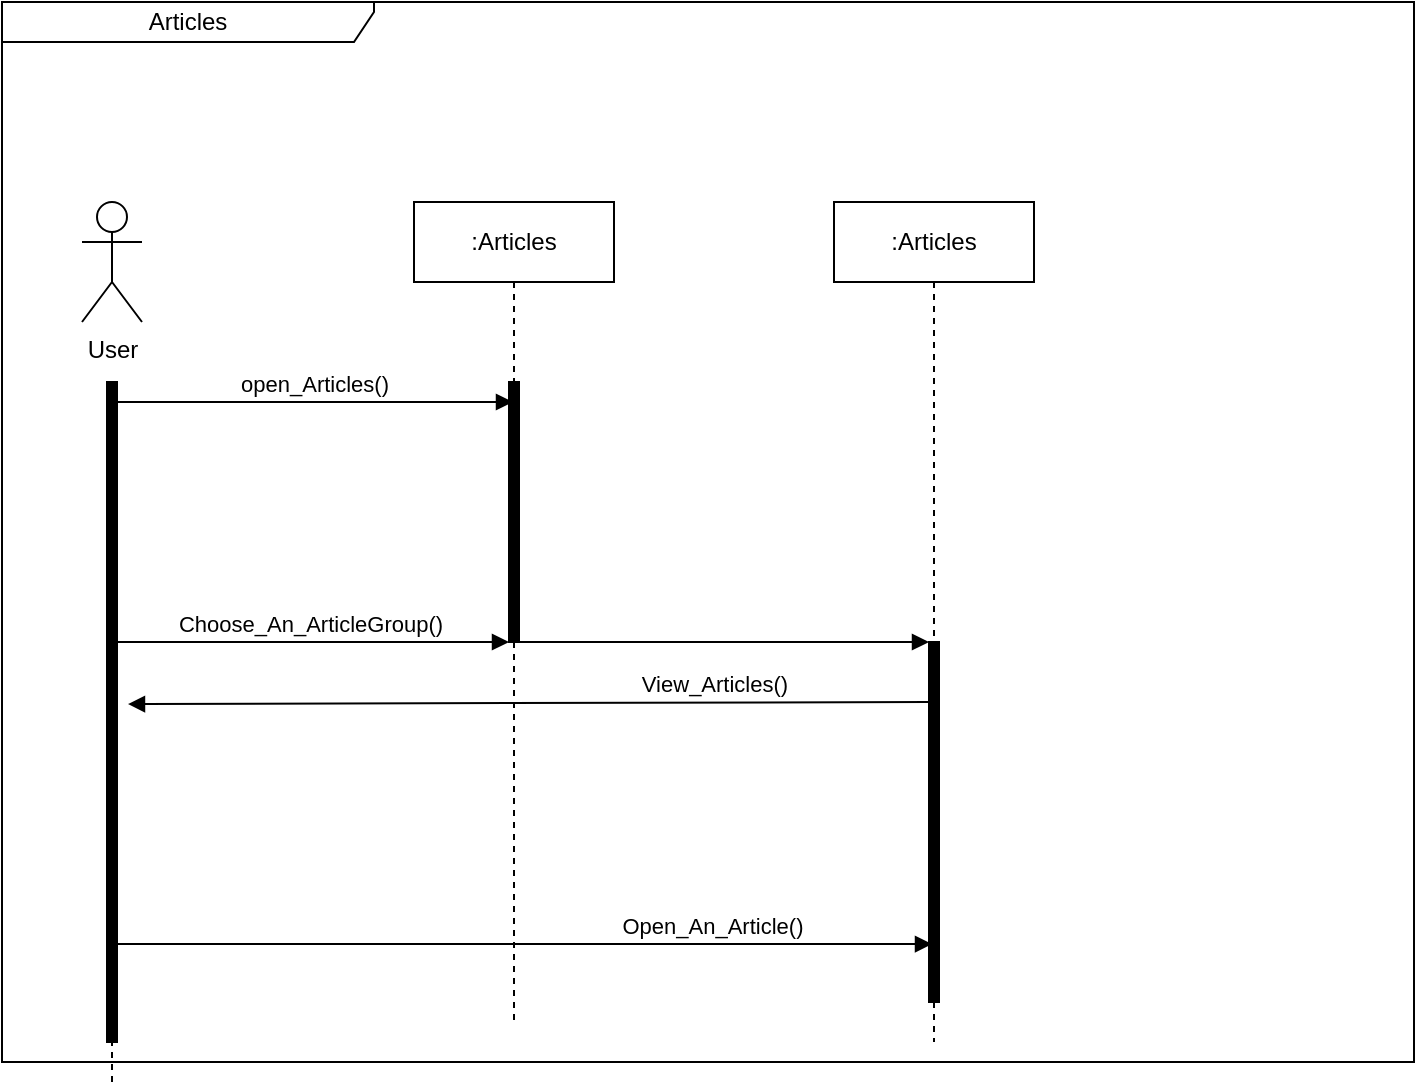 <mxfile version="21.2.3" type="device">
  <diagram name="Sayfa -1" id="KXNFNAzD82l4FM4D60sQ">
    <mxGraphModel dx="1050" dy="566" grid="1" gridSize="10" guides="1" tooltips="1" connect="1" arrows="1" fold="1" page="1" pageScale="1" pageWidth="827" pageHeight="1169" math="0" shadow="0">
      <root>
        <mxCell id="0" />
        <mxCell id="1" parent="0" />
        <mxCell id="zIGlHDeocK-FYwGrawx6-1" value="Articles" style="shape=umlFrame;whiteSpace=wrap;html=1;pointerEvents=0;recursiveResize=0;container=1;collapsible=0;width=186;height=20;" vertex="1" parent="1">
          <mxGeometry x="14" y="10" width="706" height="530" as="geometry" />
        </mxCell>
        <mxCell id="zIGlHDeocK-FYwGrawx6-2" value="&lt;div&gt;User&lt;/div&gt;&lt;div&gt;&lt;br&gt;&lt;/div&gt;" style="shape=umlActor;verticalLabelPosition=bottom;verticalAlign=top;html=1;outlineConnect=0;" vertex="1" parent="zIGlHDeocK-FYwGrawx6-1">
          <mxGeometry x="40" y="100" width="30" height="60" as="geometry" />
        </mxCell>
        <mxCell id="zIGlHDeocK-FYwGrawx6-3" value="" style="html=1;points=[];perimeter=orthogonalPerimeter;fillColor=strokeColor;align=left;verticalAlign=top;spacingLeft=10;" vertex="1" parent="zIGlHDeocK-FYwGrawx6-1">
          <mxGeometry x="253.5" y="190" width="5" height="130" as="geometry" />
        </mxCell>
        <mxCell id="zIGlHDeocK-FYwGrawx6-4" value="" style="html=1;verticalAlign=bottom;labelBackgroundColor=none;endArrow=none;endFill=0;rounded=0;dashed=1;" edge="1" parent="zIGlHDeocK-FYwGrawx6-1" source="zIGlHDeocK-FYwGrawx6-8">
          <mxGeometry width="160" relative="1" as="geometry">
            <mxPoint x="54.5" y="649" as="sourcePoint" />
            <mxPoint x="54.5" y="190" as="targetPoint" />
            <Array as="points" />
          </mxGeometry>
        </mxCell>
        <mxCell id="zIGlHDeocK-FYwGrawx6-5" value=":Articles" style="shape=umlLifeline;perimeter=lifelinePerimeter;whiteSpace=wrap;html=1;container=1;dropTarget=0;collapsible=0;recursiveResize=0;outlineConnect=0;portConstraint=eastwest;newEdgeStyle={&quot;edgeStyle&quot;:&quot;elbowEdgeStyle&quot;,&quot;elbow&quot;:&quot;vertical&quot;,&quot;curved&quot;:0,&quot;rounded&quot;:0};" vertex="1" parent="zIGlHDeocK-FYwGrawx6-1">
          <mxGeometry x="206" y="100" width="100" height="410" as="geometry" />
        </mxCell>
        <mxCell id="zIGlHDeocK-FYwGrawx6-6" value="open_Articles()" style="html=1;verticalAlign=bottom;labelBackgroundColor=none;endArrow=block;endFill=1;rounded=0;" edge="1" parent="zIGlHDeocK-FYwGrawx6-1" target="zIGlHDeocK-FYwGrawx6-5">
          <mxGeometry x="0.003" width="160" relative="1" as="geometry">
            <mxPoint x="56" y="200" as="sourcePoint" />
            <mxPoint x="226" y="200" as="targetPoint" />
            <mxPoint as="offset" />
          </mxGeometry>
        </mxCell>
        <mxCell id="zIGlHDeocK-FYwGrawx6-7" value="" style="html=1;verticalAlign=bottom;labelBackgroundColor=none;endArrow=none;endFill=0;rounded=0;dashed=1;" edge="1" parent="zIGlHDeocK-FYwGrawx6-1" target="zIGlHDeocK-FYwGrawx6-8">
          <mxGeometry width="160" relative="1" as="geometry">
            <mxPoint x="55" y="540" as="sourcePoint" />
            <mxPoint x="68.5" y="200" as="targetPoint" />
          </mxGeometry>
        </mxCell>
        <mxCell id="zIGlHDeocK-FYwGrawx6-8" value="" style="html=1;points=[];perimeter=orthogonalPerimeter;fillColor=strokeColor;align=left;verticalAlign=top;spacingLeft=10;" vertex="1" parent="zIGlHDeocK-FYwGrawx6-1">
          <mxGeometry x="52.5" y="190" width="5" height="330" as="geometry" />
        </mxCell>
        <mxCell id="zIGlHDeocK-FYwGrawx6-9" value=":Articles" style="shape=umlLifeline;perimeter=lifelinePerimeter;whiteSpace=wrap;html=1;container=1;dropTarget=0;collapsible=0;recursiveResize=0;outlineConnect=0;portConstraint=eastwest;newEdgeStyle={&quot;edgeStyle&quot;:&quot;elbowEdgeStyle&quot;,&quot;elbow&quot;:&quot;vertical&quot;,&quot;curved&quot;:0,&quot;rounded&quot;:0};" vertex="1" parent="zIGlHDeocK-FYwGrawx6-1">
          <mxGeometry x="416" y="100" width="100" height="420" as="geometry" />
        </mxCell>
        <mxCell id="zIGlHDeocK-FYwGrawx6-10" value="" style="html=1;points=[];perimeter=orthogonalPerimeter;fillColor=strokeColor;align=left;verticalAlign=top;spacingLeft=10;" vertex="1" parent="zIGlHDeocK-FYwGrawx6-1">
          <mxGeometry x="463.5" y="320" width="5" height="180" as="geometry" />
        </mxCell>
        <mxCell id="zIGlHDeocK-FYwGrawx6-11" value="" style="html=1;points=[];perimeter=orthogonalPerimeter;fillColor=strokeColor;align=left;verticalAlign=top;spacingLeft=10;" vertex="1" parent="zIGlHDeocK-FYwGrawx6-1">
          <mxGeometry x="253.5" y="260" width="5" height="10" as="geometry" />
        </mxCell>
        <mxCell id="zIGlHDeocK-FYwGrawx6-12" value="Choose_An_ArticleGroup()" style="html=1;verticalAlign=bottom;labelBackgroundColor=none;endArrow=block;endFill=1;rounded=0;" edge="1" parent="zIGlHDeocK-FYwGrawx6-1">
          <mxGeometry x="0.003" width="160" relative="1" as="geometry">
            <mxPoint x="53.5" y="320" as="sourcePoint" />
            <mxPoint x="253.5" y="320" as="targetPoint" />
            <mxPoint as="offset" />
          </mxGeometry>
        </mxCell>
        <mxCell id="zIGlHDeocK-FYwGrawx6-13" value="View_Articles()" style="html=1;verticalAlign=bottom;labelBackgroundColor=none;endArrow=none;endFill=0;rounded=0;entryX=0.5;entryY=0.19;entryDx=0;entryDy=0;entryPerimeter=0;startArrow=block;startFill=1;exitX=2.1;exitY=0.488;exitDx=0;exitDy=0;exitPerimeter=0;" edge="1" parent="zIGlHDeocK-FYwGrawx6-1" source="zIGlHDeocK-FYwGrawx6-8">
          <mxGeometry x="0.463" width="160" relative="1" as="geometry">
            <mxPoint x="256" y="350.5" as="sourcePoint" />
            <mxPoint x="463.5" y="350" as="targetPoint" />
            <mxPoint as="offset" />
          </mxGeometry>
        </mxCell>
        <mxCell id="zIGlHDeocK-FYwGrawx6-15" value="" style="html=1;verticalAlign=bottom;labelBackgroundColor=none;endArrow=block;endFill=1;rounded=0;" edge="1" parent="zIGlHDeocK-FYwGrawx6-1">
          <mxGeometry x="0.003" width="160" relative="1" as="geometry">
            <mxPoint x="256" y="320" as="sourcePoint" />
            <mxPoint x="463.5" y="320" as="targetPoint" />
            <mxPoint as="offset" />
          </mxGeometry>
        </mxCell>
        <mxCell id="zIGlHDeocK-FYwGrawx6-16" value="Open_An_Article()" style="html=1;verticalAlign=bottom;labelBackgroundColor=none;endArrow=block;endFill=1;rounded=0;startArrow=none;startFill=0;exitX=2.1;exitY=0.488;exitDx=0;exitDy=0;exitPerimeter=0;entryX=0.3;entryY=0.839;entryDx=0;entryDy=0;entryPerimeter=0;" edge="1" parent="zIGlHDeocK-FYwGrawx6-1" target="zIGlHDeocK-FYwGrawx6-10">
          <mxGeometry x="0.463" width="160" relative="1" as="geometry">
            <mxPoint x="57.5" y="471" as="sourcePoint" />
            <mxPoint x="456" y="470" as="targetPoint" />
            <mxPoint as="offset" />
          </mxGeometry>
        </mxCell>
      </root>
    </mxGraphModel>
  </diagram>
</mxfile>

